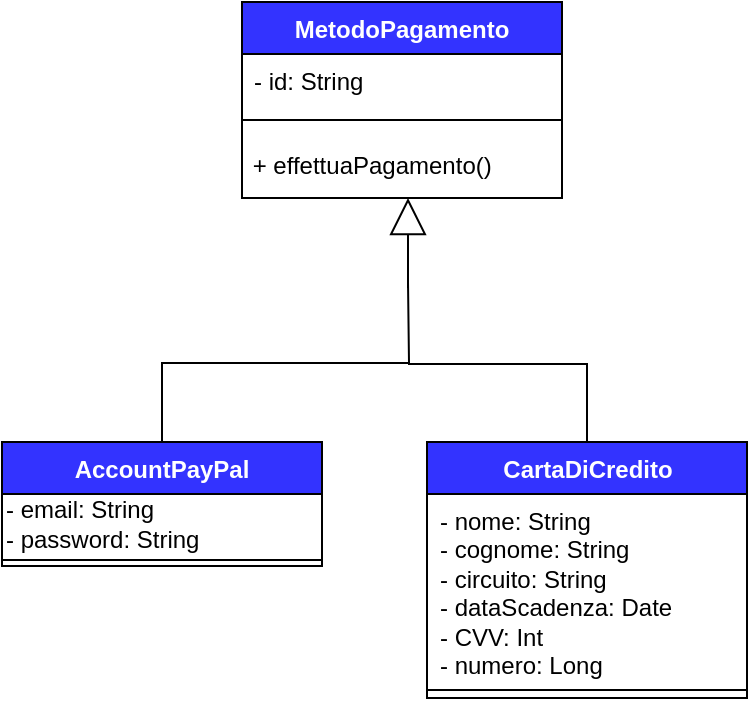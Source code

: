 <mxfile version="24.4.9" type="github">
  <diagram name="Page-1" id="IP_FHJUxK3cNgy1tMwnB">
    <mxGraphModel dx="407" dy="497" grid="0" gridSize="10" guides="1" tooltips="1" connect="1" arrows="1" fold="1" page="1" pageScale="1" pageWidth="850" pageHeight="1100" math="0" shadow="0">
      <root>
        <mxCell id="0" />
        <mxCell id="1" parent="0" />
        <mxCell id="ONNEsgGDsTg4XLtfY-iw-1" value="&lt;font color=&quot;#ffffff&quot;&gt;MetodoPagamento&lt;/font&gt;" style="swimlane;fontStyle=1;align=center;verticalAlign=top;childLayout=stackLayout;horizontal=1;startSize=26;horizontalStack=0;resizeParent=1;resizeParentMax=0;resizeLast=0;collapsible=1;marginBottom=0;whiteSpace=wrap;html=1;fillColor=#3333FF;" parent="1" vertex="1">
          <mxGeometry x="310" y="50" width="160" height="98" as="geometry" />
        </mxCell>
        <mxCell id="ONNEsgGDsTg4XLtfY-iw-2" value="- id: String&#xa;&#xa;" style="text;strokeColor=none;fillColor=none;align=left;verticalAlign=top;spacingLeft=4;spacingRight=4;overflow=hidden;rotatable=0;points=[[0,0.5],[1,0.5]];portConstraint=eastwest;" parent="ONNEsgGDsTg4XLtfY-iw-1" vertex="1">
          <mxGeometry y="26" width="160" height="24" as="geometry" />
        </mxCell>
        <mxCell id="ONNEsgGDsTg4XLtfY-iw-3" value="" style="line;strokeWidth=1;fillColor=none;align=left;verticalAlign=middle;spacingTop=-1;spacingLeft=3;spacingRight=3;rotatable=0;labelPosition=right;points=[];portConstraint=eastwest;strokeColor=inherit;" parent="ONNEsgGDsTg4XLtfY-iw-1" vertex="1">
          <mxGeometry y="50" width="160" height="18" as="geometry" />
        </mxCell>
        <mxCell id="uYhWNX44N_TztdlhNOKV-3" value="&lt;div align=&quot;left&quot;&gt;&amp;nbsp;+ effettuaPagamento()&lt;/div&gt;" style="text;html=1;align=left;verticalAlign=top;resizable=0;points=[];autosize=1;strokeColor=none;fillColor=none;" vertex="1" parent="ONNEsgGDsTg4XLtfY-iw-1">
          <mxGeometry y="68" width="160" height="30" as="geometry" />
        </mxCell>
        <mxCell id="ONNEsgGDsTg4XLtfY-iw-4" value="&lt;font color=&quot;#ffffff&quot;&gt;AccountPayPal&lt;/font&gt;" style="swimlane;fontStyle=1;align=center;verticalAlign=top;childLayout=stackLayout;horizontal=1;startSize=26;horizontalStack=0;resizeParent=1;resizeParentMax=0;resizeLast=0;collapsible=1;marginBottom=0;whiteSpace=wrap;html=1;fillColor=#3333FF;" parent="1" vertex="1">
          <mxGeometry x="190" y="270" width="160" height="62" as="geometry" />
        </mxCell>
        <mxCell id="uYhWNX44N_TztdlhNOKV-1" value="&lt;div align=&quot;left&quot;&gt;- email: String&lt;/div&gt;&lt;div align=&quot;left&quot;&gt;- password: String&lt;br&gt;&lt;/div&gt;" style="text;strokeColor=none;align=left;fillColor=none;html=1;verticalAlign=middle;whiteSpace=wrap;rounded=0;" vertex="1" parent="ONNEsgGDsTg4XLtfY-iw-4">
          <mxGeometry y="26" width="160" height="30" as="geometry" />
        </mxCell>
        <mxCell id="ONNEsgGDsTg4XLtfY-iw-5" value="" style="line;strokeWidth=1;fillColor=none;align=left;verticalAlign=middle;spacingTop=-1;spacingLeft=3;spacingRight=3;rotatable=0;labelPosition=right;points=[];portConstraint=eastwest;strokeColor=inherit;" parent="ONNEsgGDsTg4XLtfY-iw-4" vertex="1">
          <mxGeometry y="56" width="160" height="6" as="geometry" />
        </mxCell>
        <mxCell id="ONNEsgGDsTg4XLtfY-iw-6" value="&lt;font color=&quot;#ffffff&quot;&gt;CartaDiCredito&lt;/font&gt;" style="swimlane;fontStyle=1;align=center;verticalAlign=top;childLayout=stackLayout;horizontal=1;startSize=26;horizontalStack=0;resizeParent=1;resizeParentMax=0;resizeLast=0;collapsible=1;marginBottom=0;whiteSpace=wrap;html=1;fillColor=#3333FF;" parent="1" vertex="1">
          <mxGeometry x="402.5" y="270" width="160" height="128" as="geometry" />
        </mxCell>
        <mxCell id="ONNEsgGDsTg4XLtfY-iw-7" value="&lt;div&gt;- nome: String&lt;/div&gt;&lt;div&gt;- cognome: String&lt;br&gt;&lt;/div&gt;&lt;div&gt;- circuito: String&lt;/div&gt;&lt;div&gt;- dataScadenza: Date&lt;br&gt;&lt;/div&gt;&lt;div&gt;- CVV: Int&lt;/div&gt;&lt;div&gt;- numero: Long&lt;br&gt;&lt;/div&gt;&lt;div&gt;-&lt;br&gt;&lt;/div&gt;" style="text;strokeColor=none;fillColor=none;align=left;verticalAlign=top;spacingLeft=4;spacingRight=4;overflow=hidden;rotatable=0;points=[[0,0.5],[1,0.5]];portConstraint=eastwest;whiteSpace=wrap;html=1;" parent="ONNEsgGDsTg4XLtfY-iw-6" vertex="1">
          <mxGeometry y="26" width="160" height="94" as="geometry" />
        </mxCell>
        <mxCell id="ONNEsgGDsTg4XLtfY-iw-8" value="" style="line;strokeWidth=1;fillColor=none;align=left;verticalAlign=middle;spacingTop=-1;spacingLeft=3;spacingRight=3;rotatable=0;labelPosition=right;points=[];portConstraint=eastwest;strokeColor=inherit;" parent="ONNEsgGDsTg4XLtfY-iw-6" vertex="1">
          <mxGeometry y="120" width="160" height="8" as="geometry" />
        </mxCell>
        <mxCell id="ONNEsgGDsTg4XLtfY-iw-9" value="" style="endArrow=none;html=1;rounded=0;edgeStyle=orthogonalEdgeStyle;exitX=0.5;exitY=0;exitDx=0;exitDy=0;" parent="1" source="ONNEsgGDsTg4XLtfY-iw-4" edge="1">
          <mxGeometry width="50" height="50" relative="1" as="geometry">
            <mxPoint x="342.5" y="230" as="sourcePoint" />
            <mxPoint x="393" y="190" as="targetPoint" />
          </mxGeometry>
        </mxCell>
        <mxCell id="ONNEsgGDsTg4XLtfY-iw-10" value="" style="endArrow=none;html=1;rounded=0;edgeStyle=orthogonalEdgeStyle;exitX=0.5;exitY=0;exitDx=0;exitDy=0;" parent="1" source="ONNEsgGDsTg4XLtfY-iw-6" edge="1">
          <mxGeometry width="50" height="50" relative="1" as="geometry">
            <mxPoint x="572.5" y="200" as="sourcePoint" />
            <mxPoint x="393" y="231" as="targetPoint" />
            <Array as="points">
              <mxPoint x="483" y="231" />
              <mxPoint x="393" y="231" />
            </Array>
          </mxGeometry>
        </mxCell>
        <mxCell id="ONNEsgGDsTg4XLtfY-iw-11" value="" style="endArrow=block;endSize=16;endFill=0;html=1;rounded=0;" parent="1" edge="1">
          <mxGeometry width="160" relative="1" as="geometry">
            <mxPoint x="393" y="193" as="sourcePoint" />
            <mxPoint x="393" y="148" as="targetPoint" />
          </mxGeometry>
        </mxCell>
      </root>
    </mxGraphModel>
  </diagram>
</mxfile>

